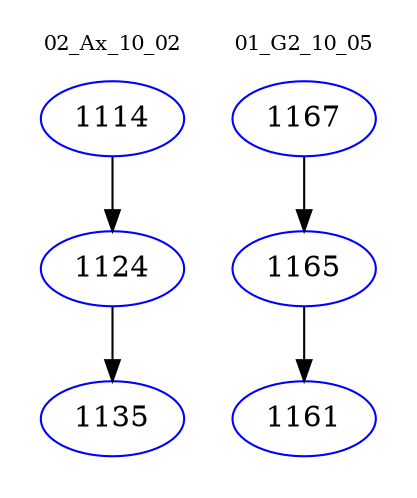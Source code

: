 digraph{
subgraph cluster_0 {
color = white
label = "02_Ax_10_02";
fontsize=10;
T0_1114 [label="1114", color="blue"]
T0_1114 -> T0_1124 [color="black"]
T0_1124 [label="1124", color="blue"]
T0_1124 -> T0_1135 [color="black"]
T0_1135 [label="1135", color="blue"]
}
subgraph cluster_1 {
color = white
label = "01_G2_10_05";
fontsize=10;
T1_1167 [label="1167", color="blue"]
T1_1167 -> T1_1165 [color="black"]
T1_1165 [label="1165", color="blue"]
T1_1165 -> T1_1161 [color="black"]
T1_1161 [label="1161", color="blue"]
}
}
